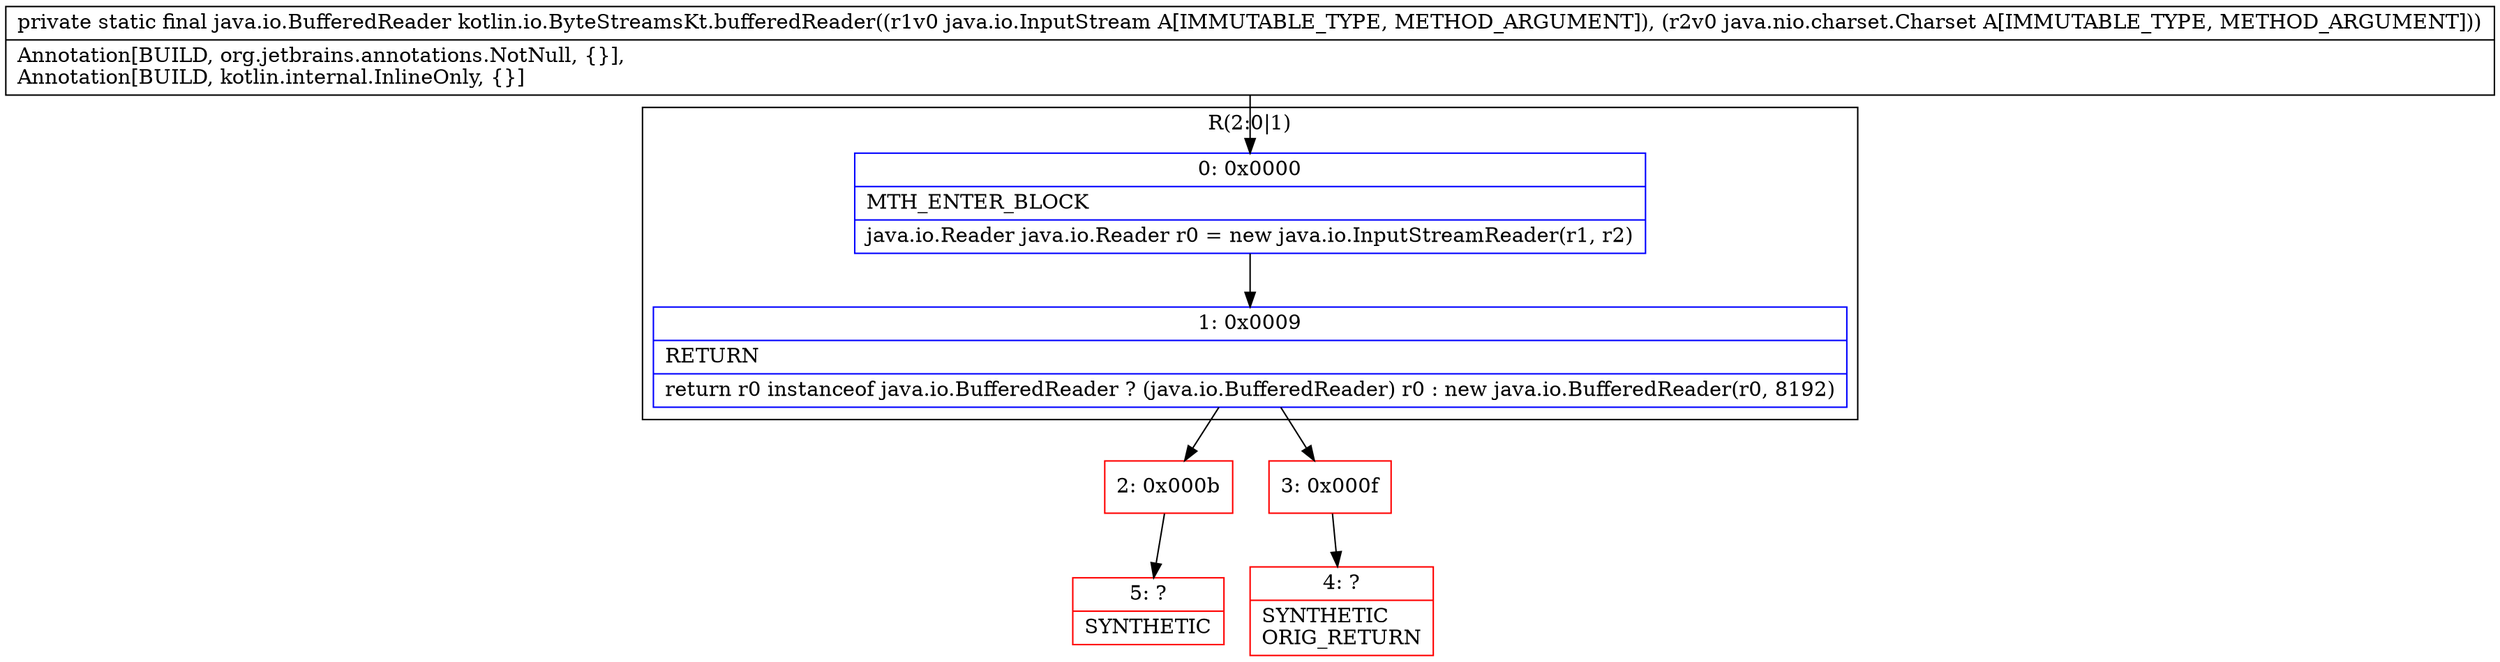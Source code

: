 digraph "CFG forkotlin.io.ByteStreamsKt.bufferedReader(Ljava\/io\/InputStream;Ljava\/nio\/charset\/Charset;)Ljava\/io\/BufferedReader;" {
subgraph cluster_Region_1841624380 {
label = "R(2:0|1)";
node [shape=record,color=blue];
Node_0 [shape=record,label="{0\:\ 0x0000|MTH_ENTER_BLOCK\l|java.io.Reader java.io.Reader r0 = new java.io.InputStreamReader(r1, r2)\l}"];
Node_1 [shape=record,label="{1\:\ 0x0009|RETURN\l|return r0 instanceof java.io.BufferedReader ? (java.io.BufferedReader) r0 : new java.io.BufferedReader(r0, 8192)\l}"];
}
Node_2 [shape=record,color=red,label="{2\:\ 0x000b}"];
Node_3 [shape=record,color=red,label="{3\:\ 0x000f}"];
Node_4 [shape=record,color=red,label="{4\:\ ?|SYNTHETIC\lORIG_RETURN\l}"];
Node_5 [shape=record,color=red,label="{5\:\ ?|SYNTHETIC\l}"];
MethodNode[shape=record,label="{private static final java.io.BufferedReader kotlin.io.ByteStreamsKt.bufferedReader((r1v0 java.io.InputStream A[IMMUTABLE_TYPE, METHOD_ARGUMENT]), (r2v0 java.nio.charset.Charset A[IMMUTABLE_TYPE, METHOD_ARGUMENT]))  | Annotation[BUILD, org.jetbrains.annotations.NotNull, \{\}], \lAnnotation[BUILD, kotlin.internal.InlineOnly, \{\}]\l}"];
MethodNode -> Node_0;
Node_0 -> Node_1;
Node_1 -> Node_2;
Node_1 -> Node_3;
Node_2 -> Node_5;
Node_3 -> Node_4;
}

